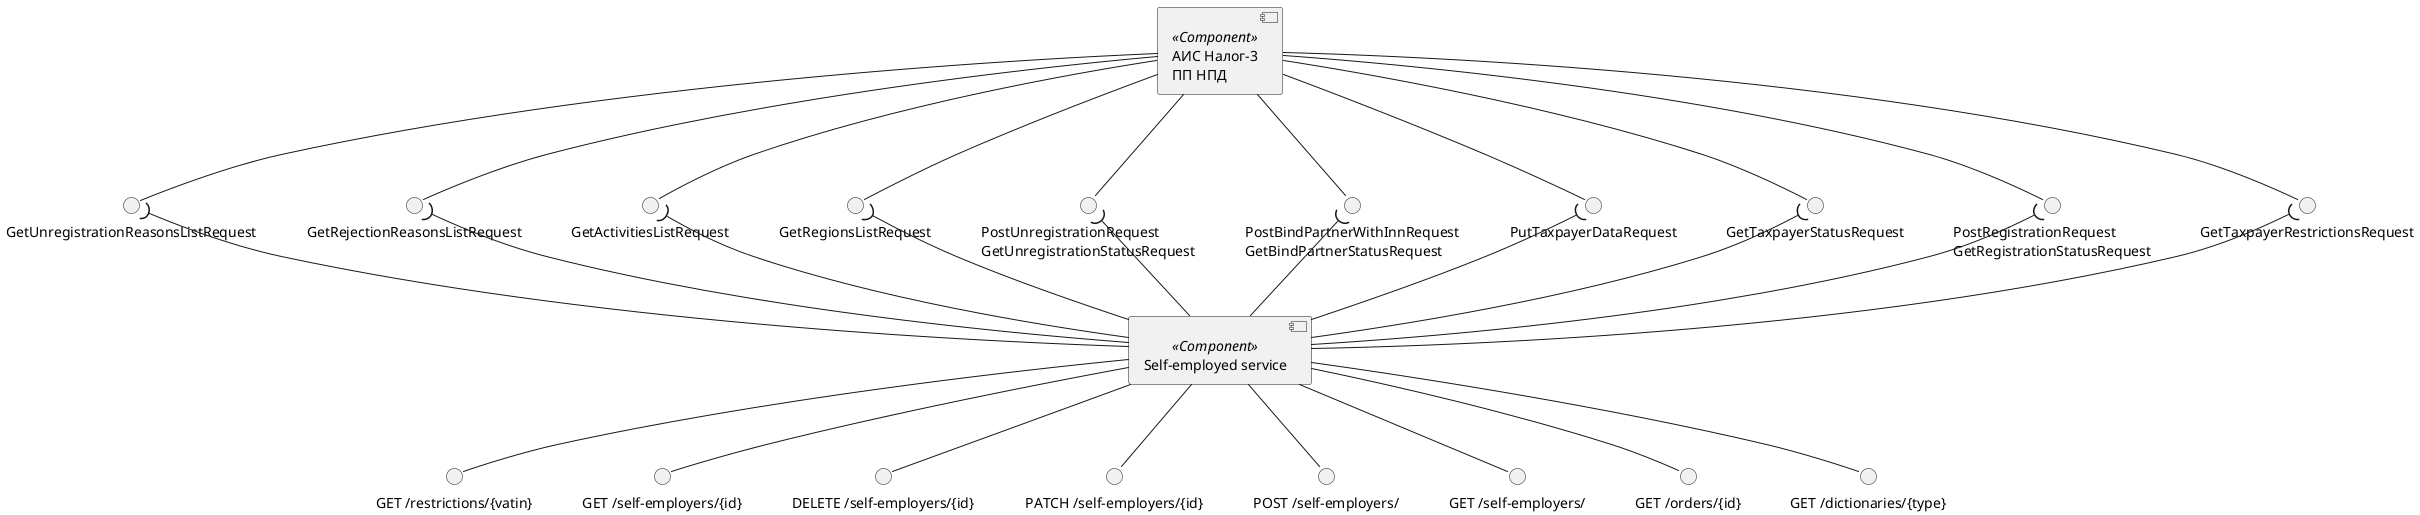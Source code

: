 @startuml self-employer

component "АИС Налог-3\nПП НПД" as Tax3 <<Component>>
interface "GetTaxpayerRestrictionsRequest" as TaxpayerRestrictions
interface "PostRegistrationRequest\nGetRegistrationStatusRequest" as Registration
interface "GetTaxpayerStatusRequest" as TaxpayerStatus
interface "PutTaxpayerDataRequest" as TaxpayerData
interface "PostBindPartnerWithInnRequest\nGetBindPartnerStatusRequest" as BindPartner
interface "PostUnregistrationRequest\nGetUnregistrationStatusRequest" as Unregistration
interface "GetRegionsListRequest" as GetRegionsList
interface "GetActivitiesListRequest" as GetActivitiesList
interface "GetRejectionReasonsListRequest" as GetRejectionReasonsList
interface "GetUnregistrationReasonsListRequest" as GetUnregistrationReasonsList

Tax3 --() TaxpayerRestrictions
Tax3 --() Registration
Tax3 --() TaxpayerStatus
Tax3 --() TaxpayerData
Tax3 --() BindPartner
Tax3 --() Unregistration
Tax3 --() GetRegionsList
Tax3 --() GetActivitiesList
Tax3 --() GetRejectionReasonsList
Tax3 --() GetUnregistrationReasonsList

component "Self-employed service" as SelfEmplService <<Component>>
interface "GET /restrictions/{vatin}" as getRestrictions
interface "GET /self-employers/{id}" as getSelfEmplsId
interface "DELETE /self-employers/{id}" as delSelfEmplsId
interface "PATCH /self-employers/{id}" as patchSelfEmplsId
interface "POST /self-employers/" as postSelfEmpls
interface "GET /self-employers/" as getSelfEmpls
interface "GET /orders/{id}" as getOrdersId
interface "GET /dictionaries/{type}" as getDictionary

SelfEmplService --() getRestrictions
SelfEmplService --() getSelfEmpls
SelfEmplService --() postSelfEmpls
SelfEmplService --() getSelfEmplsId
SelfEmplService --() patchSelfEmplsId
SelfEmplService --() delSelfEmplsId
SelfEmplService --() getOrdersId
SelfEmplService --() getDictionary

SelfEmplService -up-( TaxpayerRestrictions
SelfEmplService -up-( Registration
SelfEmplService -up-( TaxpayerStatus
SelfEmplService -up-( TaxpayerData
SelfEmplService -up-( BindPartner
SelfEmplService -up-( Unregistration
SelfEmplService -up-( GetRegionsList
SelfEmplService -up-( GetActivitiesList
SelfEmplService -up-( GetRejectionReasonsList
SelfEmplService -up-( GetUnregistrationReasonsList

@enduml

@startuml incomes

component "АИС Налог-3\nПП НПД" as Tax3 <<Component>>
interface "PostIncomeRequestV2" as PostIncome
interface "PostCancelReceiptRequestV2" as PostCancelReceipt
interface "GetIncomeRequestV2" as GetIncome
interface "GetTaxpayerAccountStatusRequest" as GetAccountStatus
interface "GetIncomeForPeriodRequest" as GetIncomeForPeriod
interface "GetAccrualsAndDebtsRequest" as GetAccrualsAndDebts
interface "GetPaymentDocumentsRequest" as GetPaymentDocuments
interface "GetCancelIncomeReasonsListRequest" as GetCancelIncomeReasonsList

Tax3 --() PostIncome
Tax3 --() PostCancelReceipt
Tax3 --() GetAccountStatus
Tax3 --() GetIncome
Tax3 --() GetIncomeForPeriod
Tax3 --() GetAccrualsAndDebts
Tax3 --() GetPaymentDocuments
Tax3 --() GetCancelIncomeReasonsList

component "Self-employed service" as SelfEmplService <<Component>>
interface "GET /self-employers/{id}/incomes" as getIncomes
interface "POST /self-employers/{id}/incomes" as postIncome
interface "GET /self-employers/{self-empl-id}/incomes/{id}" as getIncomesId
interface "DELETE /self-employers/{self-empl-id}/incomes/{id}" as delIncomesId
interface "GET /self-employers/{id}/incomes/statistics" as getIncomesStatistics
interface "GET /self-employers/{id}/account" as getAccount
interface "GET /self-employers/{id}/accruals-and-debts" as getAccrualsAndDebts
interface "GET /self-employers/{id}/payment-documents" as getPaymentDocuments
interface "GET /dictionaries/{type}" as getDictionary

SelfEmplService --() getIncomes
SelfEmplService --() postIncome
SelfEmplService --() getIncomesId
SelfEmplService --() delIncomesId
SelfEmplService --() getIncomesStatistics

SelfEmplService --() getAccount
SelfEmplService --() getAccrualsAndDebts

SelfEmplService --() getPaymentDocuments

SelfEmplService --() getDictionary

SelfEmplService -up-( PostIncome
SelfEmplService -up-( PostCancelReceipt
SelfEmplService -up-( GetAccountStatus
SelfEmplService -up-( GetIncome
SelfEmplService -up-( GetIncomeForPeriod
SelfEmplService -up-( GetAccrualsAndDebts
SelfEmplService -up-( GetPaymentDocuments
SelfEmplService -up-( GetCancelIncomeReasonsList

@enduml

@startuml reference

component "АИС Налог-3\nПП НПД" as Tax3 <<Component>>
interface "GetRegistrationReferenceRequestV2" as GetRegistrationReference
interface "GetIncomeReferenceRequestV2" as GetIncomeReference

Tax3 --() GetRegistrationReference
Tax3 --() GetIncomeReference

component "Self-employed service" as SelfEmplService <<Component>>
interface "GET /reference/{type}" as getReference

SelfEmplService --() getReference

SelfEmplService -up-( GetRegistrationReference
SelfEmplService -up-( GetIncomeReference

@enduml

@startuml notifications

component "АИС Налог-3\nПП НПД" as Tax3 <<Component>>
interface "GetNotificationsRequest" as GetNotifications
interface "PostNotificationsAckRequest" as PostNotificationsAck
interface "PostNotificationsArchRequest" as PostNotificationsArch
interface "PostNotificationsAckAllRequest" as PostNotificationsAckAll
interface "PostNotificationsArchAllRequest" as PostNotificationsArchAllRequest
interface "GetNotificationsCountRequest" as GetNotificationsCount
interface "PostNotificationsDeliveredRequest" as PostNotificationsDeliveredRequest

Tax3 --() GetNotifications
Tax3 --() PostNotificationsAck
Tax3 --() PostNotificationsArch
Tax3 --() PostNotificationsAckAll
Tax3 --() PostNotificationsArchAllRequest
Tax3 --() GetNotificationsCount
Tax3 --() PostNotificationsDeliveredRequest

component "Self-employed service" as SelfEmplService <<Component>>
interface "GET /notifications" as getNotifications
interface "GET /notifications/count" as getNotificationsCount
interface "POST /notifications" as postNotifications
interface "PUT /notifications/{id}" as putNotificationId

SelfEmplService --() getNotifications
SelfEmplService --() getNotificationsCount
SelfEmplService --() postNotifications
SelfEmplService --() putNotificationId

SelfEmplService -up-( GetNotifications
SelfEmplService -up-( PostNotificationsAck
SelfEmplService -up-( PostNotificationsArch
SelfEmplService -up-( PostNotificationsAckAll
SelfEmplService -up-( PostNotificationsArchAllRequest
SelfEmplService -up-( GetNotificationsCount
SelfEmplService -up-( PostNotificationsDeliveredRequest

@enduml